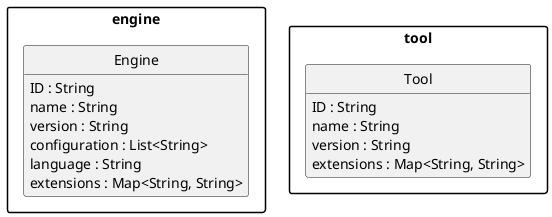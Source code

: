 @startuml

package "engine" {

	class Engine {
	  ID : String
	  name : String
	  version : String
	  configuration : List<String>
	  language : String
	  extensions : Map<String, String>
	}

}

package "tool" {

	class Tool {
	  ID : String
	  name : String
	  version : String
	  extensions : Map<String, String>
	}
}


hide empty members
hide empty methods
hide circle

skinparam monochrome true
skinparam shadowing false
skinparam packageStyle rect
@enduml
